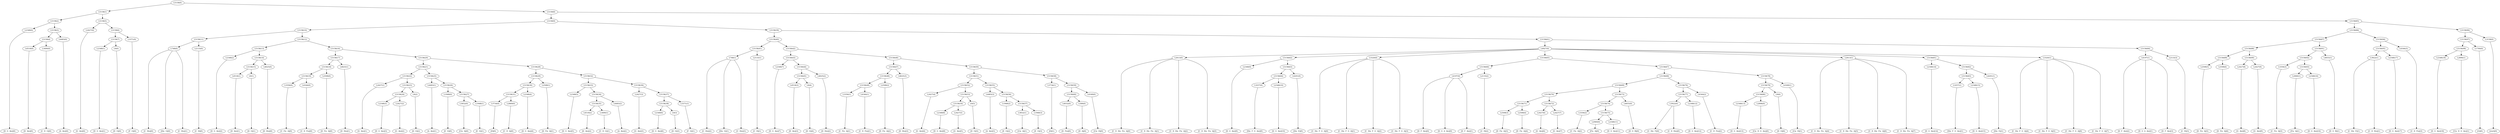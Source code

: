 digraph sample{
"L2348(0)"->"[D  G  Ais](0)"
"L4518(0)"->"[D  Ais](0)"
"L3490(0)"->"[C  D  G](0)"
"L5158(4)"->"L4518(0)"
"L5158(4)"->"L3490(0)"
"L4483(0)"->"[A  Ais](0)"
"L5158(3)"->"L5158(4)"
"L5158(3)"->"L4483(0)"
"L5158(2)"->"L2348(0)"
"L5158(2)"->"L5158(3)"
"L2427(0)"->"[G  Ais](0)"
"L2348(1)"->"[D  G  Ais](1)"
"L9(0)"->"[D  G](0)"
"L5158(7)"->"L2348(1)"
"L5158(7)"->"L9(0)"
"L3371(0)"->"[F  G](0)"
"L5158(6)"->"L5158(7)"
"L5158(6)"->"L3371(0)"
"L5158(5)"->"L2427(0)"
"L5158(5)"->"L5158(6)"
"L5158(1)"->"L5158(2)"
"L5158(1)"->"L5158(5)"
"L748(0)"->"[C  Dis](0)"
"L748(0)"->"[Dis  G](0)"
"L748(0)"->"[C  Dis](1)"
"L2133(0)"->"[C  D](0)"
"L5158(11)"->"L748(0)"
"L5158(11)"->"L2133(0)"
"L2348(2)"->"[D  G  Ais](2)"
"L4518(1)"->"[D  Ais](1)"
"L9(1)"->"[D  G](1)"
"L5158(15)"->"L4518(1)"
"L5158(15)"->"L9(1)"
"L4625(0)"->"[D  Dis](0)"
"L5158(14)"->"L5158(15)"
"L5158(14)"->"L4625(0)"
"L5158(13)"->"L2348(2)"
"L5158(13)"->"L5158(14)"
"L3356(0)"->"[C  Fis  A](0)"
"L4344(0)"->"[C  D  Fis](0)"
"L5158(19)"->"L3356(0)"
"L5158(19)"->"L4344(0)"
"L2508(0)"->"[D  Fis  A](0)"
"L5158(18)"->"L5158(19)"
"L5158(18)"->"L2508(0)"
"L4625(1)"->"[D  Dis](1)"
"L5158(17)"->"L5158(18)"
"L5158(17)"->"L4625(1)"
"L2427(1)"->"[G  Ais](1)"
"L2348(3)"->"[D  G  Ais](3)"
"L2427(2)"->"[G  Ais](2)"
"L5158(24)"->"L2348(3)"
"L5158(24)"->"L2427(2)"
"L9(2)"->"[D  G](2)"
"L5158(23)"->"L5158(24)"
"L5158(23)"->"L9(2)"
"L5158(22)"->"L2427(1)"
"L5158(22)"->"L5158(23)"
"L4483(1)"->"[A  Ais](1)"
"L1948(0)"->"[E  G](0)"
"L3652(0)"->"[Cis  A](0)"
"L1948(1)"->"[E  G](1)"
"L5158(27)"->"L3652(0)"
"L5158(27)"->"L1948(1)"
"L5158(26)"->"L1948(0)"
"L5158(26)"->"L5158(27)"
"L5158(25)"->"L4483(1)"
"L5158(25)"->"L5158(26)"
"L5158(21)"->"L5158(22)"
"L5158(21)"->"L5158(25)"
"L3734(0)"->"[D](0)"
"L2869(0)"->"[C  D  A](0)"
"L5158(31)"->"L3734(0)"
"L5158(31)"->"L2869(0)"
"L2348(4)"->"[D  G  Ais](4)"
"L5158(30)"->"L5158(31)"
"L5158(30)"->"L2348(4)"
"L2508(1)"->"[D  Fis  A](1)"
"L5158(29)"->"L5158(30)"
"L5158(29)"->"L2508(1)"
"L2348(5)"->"[D  G  Ais](5)"
"L4518(2)"->"[D  Ais](2)"
"L3490(1)"->"[C  D  G](1)"
"L5158(35)"->"L4518(2)"
"L5158(35)"->"L3490(1)"
"L4483(2)"->"[A  Ais](2)"
"L5158(34)"->"L5158(35)"
"L5158(34)"->"L4483(2)"
"L5158(33)"->"L2348(5)"
"L5158(33)"->"L5158(34)"
"L2427(3)"->"[G  Ais](3)"
"L2348(6)"->"[D  G  Ais](6)"
"L9(3)"->"[D  G](3)"
"L5158(38)"->"L2348(6)"
"L5158(38)"->"L9(3)"
"L3371(1)"->"[F  G](1)"
"L5158(37)"->"L5158(38)"
"L5158(37)"->"L3371(1)"
"L5158(36)"->"L2427(3)"
"L5158(36)"->"L5158(37)"
"L5158(32)"->"L5158(33)"
"L5158(32)"->"L5158(36)"
"L5158(28)"->"L5158(29)"
"L5158(28)"->"L5158(32)"
"L5158(20)"->"L5158(21)"
"L5158(20)"->"L5158(28)"
"L5158(16)"->"L5158(17)"
"L5158(16)"->"L5158(20)"
"L5158(12)"->"L5158(13)"
"L5158(12)"->"L5158(16)"
"L5158(10)"->"L5158(11)"
"L5158(10)"->"L5158(12)"
"L748(1)"->"[C  Dis](2)"
"L748(1)"->"[Dis  G](1)"
"L748(1)"->"[C  Dis](3)"
"L2133(1)"->"[C  D](1)"
"L5158(41)"->"L748(1)"
"L5158(41)"->"L2133(1)"
"L2348(7)"->"[D  G  Ais](7)"
"L4518(3)"->"[D  Ais](3)"
"L9(4)"->"[D  G](4)"
"L5158(45)"->"L4518(3)"
"L5158(45)"->"L9(4)"
"L4625(2)"->"[D  Dis](2)"
"L5158(44)"->"L5158(45)"
"L5158(44)"->"L4625(2)"
"L5158(43)"->"L2348(7)"
"L5158(43)"->"L5158(44)"
"L3356(1)"->"[C  Fis  A](1)"
"L4344(1)"->"[C  D  Fis](1)"
"L5158(49)"->"L3356(1)"
"L5158(49)"->"L4344(1)"
"L2508(2)"->"[D  Fis  A](2)"
"L5158(48)"->"L5158(49)"
"L5158(48)"->"L2508(2)"
"L4625(3)"->"[D  Dis](3)"
"L5158(47)"->"L5158(48)"
"L5158(47)"->"L4625(3)"
"L2427(4)"->"[G  Ais](4)"
"L2348(8)"->"[D  G  Ais](8)"
"L2427(5)"->"[G  Ais](5)"
"L5158(54)"->"L2348(8)"
"L5158(54)"->"L2427(5)"
"L9(5)"->"[D  G](5)"
"L5158(53)"->"L5158(54)"
"L5158(53)"->"L9(5)"
"L5158(52)"->"L2427(4)"
"L5158(52)"->"L5158(53)"
"L4483(3)"->"[A  Ais](3)"
"L1948(2)"->"[E  G](2)"
"L3652(1)"->"[Cis  A](1)"
"L1948(3)"->"[E  G](3)"
"L5158(57)"->"L3652(1)"
"L5158(57)"->"L1948(3)"
"L5158(56)"->"L1948(2)"
"L5158(56)"->"L5158(57)"
"L5158(55)"->"L4483(3)"
"L5158(55)"->"L5158(56)"
"L5158(51)"->"L5158(52)"
"L5158(51)"->"L5158(55)"
"L3734(1)"->"[D](1)"
"L4032(0)"->"[D  Fis](0)"
"L589(0)"->"[D  A](0)"
"L5158(60)"->"L4032(0)"
"L5158(60)"->"L589(0)"
"L4349(0)"->"[Cis  D](0)"
"L5158(59)"->"L5158(60)"
"L5158(59)"->"L4349(0)"
"L5158(58)"->"L3734(1)"
"L5158(58)"->"L5158(59)"
"L5158(50)"->"L5158(51)"
"L5158(50)"->"L5158(58)"
"L5158(46)"->"L5158(47)"
"L5158(46)"->"L5158(50)"
"L5158(42)"->"L5158(43)"
"L5158(42)"->"L5158(46)"
"L5158(40)"->"L5158(41)"
"L5158(40)"->"L5158(42)"
"L2613(0)"->"[C  D  Dis  Fis  A](0)"
"L2613(0)"->"[C  D  Dis  Fis  A](1)"
"L2613(0)"->"[C  D  Dis  Fis  A](2)"
"L2613(0)"->"[C  D  Dis  Fis  A](3)"
"L2348(9)"->"[D  G  Ais](9)"
"L3257(0)"->"[Dis  F  G  Ais](0)"
"L2348(10)"->"[D  G  Ais](10)"
"L5158(64)"->"L3257(0)"
"L5158(64)"->"L2348(10)"
"L4201(0)"->"[Dis  E](0)"
"L5158(63)"->"L5158(64)"
"L5158(63)"->"L4201(0)"
"L5158(62)"->"L2348(9)"
"L5158(62)"->"L5158(63)"
"L3320(0)"->"[C  Dis  F  G  A](0)"
"L3320(0)"->"[C  Dis  F  G  A](1)"
"L3320(0)"->"[C  Dis  F  G  A](2)"
"L3320(0)"->"[C  Dis  F  G  A](3)"
"L4197(0)"->"[D  F  Ais](0)"
"L4197(0)"->"[D  G  A  Ais](0)"
"L4197(0)"->"[D  F  Ais](1)"
"L2133(2)"->"[C  D](2)"
"L5158(66)"->"L4197(0)"
"L5158(66)"->"L2133(2)"
"L2508(3)"->"[D  Fis  A](3)"
"L2508(4)"->"[D  Fis  A](4)"
"L5158(71)"->"L2508(3)"
"L5158(71)"->"L2508(4)"
"L2427(6)"->"[G  Ais](6)"
"L2427(7)"->"[G  Ais](7)"
"L5158(72)"->"L2427(6)"
"L5158(72)"->"L2427(7)"
"L5158(70)"->"L5158(71)"
"L5158(70)"->"L5158(72)"
"L3356(2)"->"[C  Fis  A](2)"
"L2060(0)"->"[Fis  A](0)"
"L2348(11)"->"[D  G  Ais](11)"
"L5158(75)"->"L2060(0)"
"L5158(75)"->"L2348(11)"
"L5158(74)"->"L3356(2)"
"L5158(74)"->"L5158(75)"
"L4655(0)"->"[D  G  B](0)"
"L5158(73)"->"L5158(74)"
"L5158(73)"->"L4655(0)"
"L5158(69)"->"L5158(70)"
"L5158(69)"->"L5158(73)"
"L3922(0)"->"[C  Dis  F](0)"
"L3922(0)"->"[C  D  Dis](0)"
"L2348(12)"->"[D  G  Ais](12)"
"L5158(77)"->"L3922(0)"
"L5158(77)"->"L2348(12)"
"L4344(2)"->"[C  D  Fis](2)"
"L5158(76)"->"L5158(77)"
"L5158(76)"->"L4344(2)"
"L5158(68)"->"L5158(69)"
"L5158(68)"->"L5158(76)"
"L2348(13)"->"[D  G  Ais](13)"
"L2896(0)"->"[Cis  D  G  Ais](0)"
"L5158(80)"->"L2348(13)"
"L5158(80)"->"L2896(0)"
"L9(6)"->"[D  G](6)"
"L5158(79)"->"L5158(80)"
"L5158(79)"->"L9(6)"
"L4349(1)"->"[Cis  D](1)"
"L5158(78)"->"L5158(79)"
"L5158(78)"->"L4349(1)"
"L5158(67)"->"L5158(68)"
"L5158(67)"->"L5158(78)"
"L5158(65)"->"L5158(66)"
"L5158(65)"->"L5158(67)"
"L2613(1)"->"[C  D  Dis  Fis  A](4)"
"L2613(1)"->"[C  D  Dis  Fis  A](5)"
"L2613(1)"->"[C  D  Dis  Fis  A](6)"
"L2613(1)"->"[C  D  Dis  Fis  A](7)"
"L2348(14)"->"[D  G  Ais](14)"
"L3257(1)"->"[Dis  F  G  Ais](1)"
"L2348(15)"->"[D  G  Ais](15)"
"L5158(83)"->"L3257(1)"
"L5158(83)"->"L2348(15)"
"L4201(1)"->"[Dis  E](1)"
"L5158(82)"->"L5158(83)"
"L5158(82)"->"L4201(1)"
"L5158(81)"->"L2348(14)"
"L5158(81)"->"L5158(82)"
"L3320(1)"->"[C  Dis  F  G  A](4)"
"L3320(1)"->"[C  Dis  F  G  A](5)"
"L3320(1)"->"[C  Dis  F  G  A](6)"
"L3320(1)"->"[C  Dis  F  G  A](7)"
"L4927(0)"->"L2613(0)"
"L4927(0)"->"L5158(62)"
"L4927(0)"->"L3320(0)"
"L4927(0)"->"L5158(65)"
"L4927(0)"->"L2613(1)"
"L4927(0)"->"L5158(81)"
"L4927(0)"->"L3320(1)"
"L4197(1)"->"[D  F  Ais](2)"
"L4197(1)"->"[D  G  A  Ais](1)"
"L4197(1)"->"[D  F  Ais](3)"
"L2133(3)"->"[C  D](3)"
"L5158(84)"->"L4197(1)"
"L5158(84)"->"L2133(3)"
"L5158(61)"->"L4927(0)"
"L5158(61)"->"L5158(84)"
"L5158(39)"->"L5158(40)"
"L5158(39)"->"L5158(61)"
"L5158(9)"->"L5158(10)"
"L5158(9)"->"L5158(39)"
"L2508(5)"->"[D  Fis  A](5)"
"L2508(6)"->"[D  Fis  A](6)"
"L5158(89)"->"L2508(5)"
"L5158(89)"->"L2508(6)"
"L2427(8)"->"[G  Ais](8)"
"L2427(9)"->"[G  Ais](9)"
"L5158(90)"->"L2427(8)"
"L5158(90)"->"L2427(9)"
"L5158(88)"->"L5158(89)"
"L5158(88)"->"L5158(90)"
"L3356(3)"->"[C  Fis  A](3)"
"L2060(1)"->"[Fis  A](1)"
"L2348(16)"->"[D  G  Ais](16)"
"L5158(93)"->"L2060(1)"
"L5158(93)"->"L2348(16)"
"L5158(92)"->"L3356(3)"
"L5158(92)"->"L5158(93)"
"L4655(1)"->"[D  G  B](1)"
"L5158(91)"->"L5158(92)"
"L5158(91)"->"L4655(1)"
"L5158(87)"->"L5158(88)"
"L5158(87)"->"L5158(91)"
"L3922(1)"->"[C  Dis  F](1)"
"L3922(1)"->"[C  D  Dis](1)"
"L2348(17)"->"[D  G  Ais](17)"
"L5158(95)"->"L3922(1)"
"L5158(95)"->"L2348(17)"
"L4344(3)"->"[C  D  Fis](3)"
"L5158(94)"->"L5158(95)"
"L5158(94)"->"L4344(3)"
"L5158(86)"->"L5158(87)"
"L5158(86)"->"L5158(94)"
"L2348(18)"->"[D  G  Ais](18)"
"L2896(1)"->"[Cis  D  G  Ais](1)"
"L5158(98)"->"L2348(18)"
"L5158(98)"->"L2896(1)"
"L1700(0)"->"[G](0)"
"L5158(97)"->"L5158(98)"
"L5158(97)"->"L1700(0)"
"L3158(0)"->"[rest](0)"
"L5158(96)"->"L5158(97)"
"L5158(96)"->"L3158(0)"
"L5158(85)"->"L5158(86)"
"L5158(85)"->"L5158(96)"
"L5158(8)"->"L5158(9)"
"L5158(8)"->"L5158(85)"
"L5158(0)"->"L5158(1)"
"L5158(0)"->"L5158(8)"
{rank = min; "L5158(0)"}
{rank = same; "L5158(1)"; "L5158(8)";}
{rank = same; "L5158(2)"; "L5158(5)"; "L5158(9)"; "L5158(85)";}
{rank = same; "L2348(0)"; "L5158(3)"; "L2427(0)"; "L5158(6)"; "L5158(10)"; "L5158(39)"; "L5158(86)"; "L5158(96)";}
{rank = same; "L5158(4)"; "L4483(0)"; "L5158(7)"; "L3371(0)"; "L5158(11)"; "L5158(12)"; "L5158(40)"; "L5158(61)"; "L5158(87)"; "L5158(94)"; "L5158(97)"; "L3158(0)";}
{rank = same; "L4518(0)"; "L3490(0)"; "L2348(1)"; "L9(0)"; "L748(0)"; "L2133(0)"; "L5158(13)"; "L5158(16)"; "L5158(41)"; "L5158(42)"; "L4927(0)"; "L5158(84)"; "L5158(88)"; "L5158(91)"; "L5158(95)"; "L4344(3)"; "L5158(98)"; "L1700(0)";}
{rank = same; "L2348(2)"; "L5158(14)"; "L5158(17)"; "L5158(20)"; "L748(1)"; "L2133(1)"; "L5158(43)"; "L5158(46)"; "L2613(0)"; "L5158(62)"; "L3320(0)"; "L5158(65)"; "L2613(1)"; "L5158(81)"; "L3320(1)"; "L4197(1)"; "L2133(3)"; "L5158(89)"; "L5158(90)"; "L5158(92)"; "L4655(1)"; "L3922(1)"; "L2348(17)"; "L2348(18)"; "L2896(1)";}
{rank = same; "L5158(15)"; "L4625(0)"; "L5158(18)"; "L4625(1)"; "L5158(21)"; "L5158(28)"; "L2348(7)"; "L5158(44)"; "L5158(47)"; "L5158(50)"; "L2348(9)"; "L5158(63)"; "L5158(66)"; "L5158(67)"; "L2348(14)"; "L5158(82)"; "L2508(5)"; "L2508(6)"; "L2427(8)"; "L2427(9)"; "L3356(3)"; "L5158(93)";}
{rank = same; "L4518(1)"; "L9(1)"; "L5158(19)"; "L2508(0)"; "L5158(22)"; "L5158(25)"; "L5158(29)"; "L5158(32)"; "L5158(45)"; "L4625(2)"; "L5158(48)"; "L4625(3)"; "L5158(51)"; "L5158(58)"; "L5158(64)"; "L4201(0)"; "L4197(0)"; "L2133(2)"; "L5158(68)"; "L5158(78)"; "L5158(83)"; "L4201(1)"; "L2060(1)"; "L2348(16)";}
{rank = same; "L3356(0)"; "L4344(0)"; "L2427(1)"; "L5158(23)"; "L4483(1)"; "L5158(26)"; "L5158(30)"; "L2508(1)"; "L5158(33)"; "L5158(36)"; "L4518(3)"; "L9(4)"; "L5158(49)"; "L2508(2)"; "L5158(52)"; "L5158(55)"; "L3734(1)"; "L5158(59)"; "L3257(0)"; "L2348(10)"; "L5158(69)"; "L5158(76)"; "L5158(79)"; "L4349(1)"; "L3257(1)"; "L2348(15)";}
{rank = same; "L5158(24)"; "L9(2)"; "L1948(0)"; "L5158(27)"; "L5158(31)"; "L2348(4)"; "L2348(5)"; "L5158(34)"; "L2427(3)"; "L5158(37)"; "L3356(1)"; "L4344(1)"; "L2427(4)"; "L5158(53)"; "L4483(3)"; "L5158(56)"; "L5158(60)"; "L4349(0)"; "L5158(70)"; "L5158(73)"; "L5158(77)"; "L4344(2)"; "L5158(80)"; "L9(6)";}
{rank = same; "L2348(3)"; "L2427(2)"; "L3652(0)"; "L1948(1)"; "L3734(0)"; "L2869(0)"; "L5158(35)"; "L4483(2)"; "L5158(38)"; "L3371(1)"; "L5158(54)"; "L9(5)"; "L1948(2)"; "L5158(57)"; "L4032(0)"; "L589(0)"; "L5158(71)"; "L5158(72)"; "L5158(74)"; "L4655(0)"; "L3922(0)"; "L2348(12)"; "L2348(13)"; "L2896(0)";}
{rank = same; "L4518(2)"; "L3490(1)"; "L2348(6)"; "L9(3)"; "L2348(8)"; "L2427(5)"; "L3652(1)"; "L1948(3)"; "L2508(3)"; "L2508(4)"; "L2427(6)"; "L2427(7)"; "L3356(2)"; "L5158(75)";}
{rank = same; "L2060(0)"; "L2348(11)";}
{rank = max; "[A  Ais](0)"; "[A  Ais](1)"; "[A  Ais](2)"; "[A  Ais](3)"; "[C  D  A](0)"; "[C  D  Dis  Fis  A](0)"; "[C  D  Dis  Fis  A](1)"; "[C  D  Dis  Fis  A](2)"; "[C  D  Dis  Fis  A](3)"; "[C  D  Dis  Fis  A](4)"; "[C  D  Dis  Fis  A](5)"; "[C  D  Dis  Fis  A](6)"; "[C  D  Dis  Fis  A](7)"; "[C  D  Dis](0)"; "[C  D  Dis](1)"; "[C  D  Fis](0)"; "[C  D  Fis](1)"; "[C  D  Fis](2)"; "[C  D  Fis](3)"; "[C  D  G](0)"; "[C  D  G](1)"; "[C  D](0)"; "[C  D](1)"; "[C  D](2)"; "[C  D](3)"; "[C  Dis  F  G  A](0)"; "[C  Dis  F  G  A](1)"; "[C  Dis  F  G  A](2)"; "[C  Dis  F  G  A](3)"; "[C  Dis  F  G  A](4)"; "[C  Dis  F  G  A](5)"; "[C  Dis  F  G  A](6)"; "[C  Dis  F  G  A](7)"; "[C  Dis  F](0)"; "[C  Dis  F](1)"; "[C  Dis](0)"; "[C  Dis](1)"; "[C  Dis](2)"; "[C  Dis](3)"; "[C  Fis  A](0)"; "[C  Fis  A](1)"; "[C  Fis  A](2)"; "[C  Fis  A](3)"; "[Cis  A](0)"; "[Cis  A](1)"; "[Cis  D  G  Ais](0)"; "[Cis  D  G  Ais](1)"; "[Cis  D](0)"; "[Cis  D](1)"; "[D  A](0)"; "[D  Ais](0)"; "[D  Ais](1)"; "[D  Ais](2)"; "[D  Ais](3)"; "[D  Dis](0)"; "[D  Dis](1)"; "[D  Dis](2)"; "[D  Dis](3)"; "[D  F  Ais](0)"; "[D  F  Ais](1)"; "[D  F  Ais](2)"; "[D  F  Ais](3)"; "[D  Fis  A](0)"; "[D  Fis  A](1)"; "[D  Fis  A](2)"; "[D  Fis  A](3)"; "[D  Fis  A](4)"; "[D  Fis  A](5)"; "[D  Fis  A](6)"; "[D  Fis](0)"; "[D  G  A  Ais](0)"; "[D  G  A  Ais](1)"; "[D  G  Ais](0)"; "[D  G  Ais](1)"; "[D  G  Ais](10)"; "[D  G  Ais](11)"; "[D  G  Ais](12)"; "[D  G  Ais](13)"; "[D  G  Ais](14)"; "[D  G  Ais](15)"; "[D  G  Ais](16)"; "[D  G  Ais](17)"; "[D  G  Ais](18)"; "[D  G  Ais](2)"; "[D  G  Ais](3)"; "[D  G  Ais](4)"; "[D  G  Ais](5)"; "[D  G  Ais](6)"; "[D  G  Ais](7)"; "[D  G  Ais](8)"; "[D  G  Ais](9)"; "[D  G  B](0)"; "[D  G  B](1)"; "[D  G](0)"; "[D  G](1)"; "[D  G](2)"; "[D  G](3)"; "[D  G](4)"; "[D  G](5)"; "[D  G](6)"; "[D](0)"; "[D](1)"; "[Dis  E](0)"; "[Dis  E](1)"; "[Dis  F  G  Ais](0)"; "[Dis  F  G  Ais](1)"; "[Dis  G](0)"; "[Dis  G](1)"; "[E  G](0)"; "[E  G](1)"; "[E  G](2)"; "[E  G](3)"; "[F  G](0)"; "[F  G](1)"; "[Fis  A](0)"; "[Fis  A](1)"; "[G  Ais](0)"; "[G  Ais](1)"; "[G  Ais](2)"; "[G  Ais](3)"; "[G  Ais](4)"; "[G  Ais](5)"; "[G  Ais](6)"; "[G  Ais](7)"; "[G  Ais](8)"; "[G  Ais](9)"; "[G](0)"; "[rest](0)";}
}